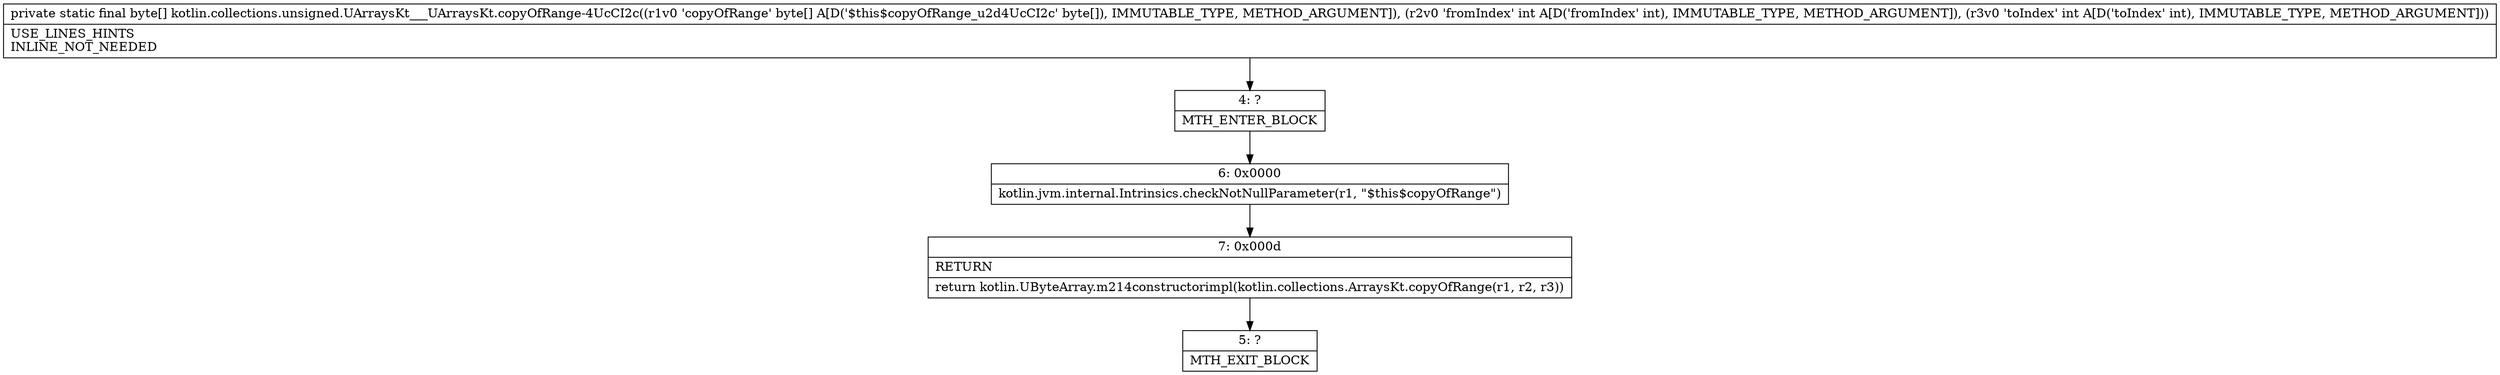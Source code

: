 digraph "CFG forkotlin.collections.unsigned.UArraysKt___UArraysKt.copyOfRange\-4UcCI2c([BII)[B" {
Node_4 [shape=record,label="{4\:\ ?|MTH_ENTER_BLOCK\l}"];
Node_6 [shape=record,label="{6\:\ 0x0000|kotlin.jvm.internal.Intrinsics.checkNotNullParameter(r1, \"$this$copyOfRange\")\l}"];
Node_7 [shape=record,label="{7\:\ 0x000d|RETURN\l|return kotlin.UByteArray.m214constructorimpl(kotlin.collections.ArraysKt.copyOfRange(r1, r2, r3))\l}"];
Node_5 [shape=record,label="{5\:\ ?|MTH_EXIT_BLOCK\l}"];
MethodNode[shape=record,label="{private static final byte[] kotlin.collections.unsigned.UArraysKt___UArraysKt.copyOfRange\-4UcCI2c((r1v0 'copyOfRange' byte[] A[D('$this$copyOfRange_u2d4UcCI2c' byte[]), IMMUTABLE_TYPE, METHOD_ARGUMENT]), (r2v0 'fromIndex' int A[D('fromIndex' int), IMMUTABLE_TYPE, METHOD_ARGUMENT]), (r3v0 'toIndex' int A[D('toIndex' int), IMMUTABLE_TYPE, METHOD_ARGUMENT]))  | USE_LINES_HINTS\lINLINE_NOT_NEEDED\l}"];
MethodNode -> Node_4;Node_4 -> Node_6;
Node_6 -> Node_7;
Node_7 -> Node_5;
}

